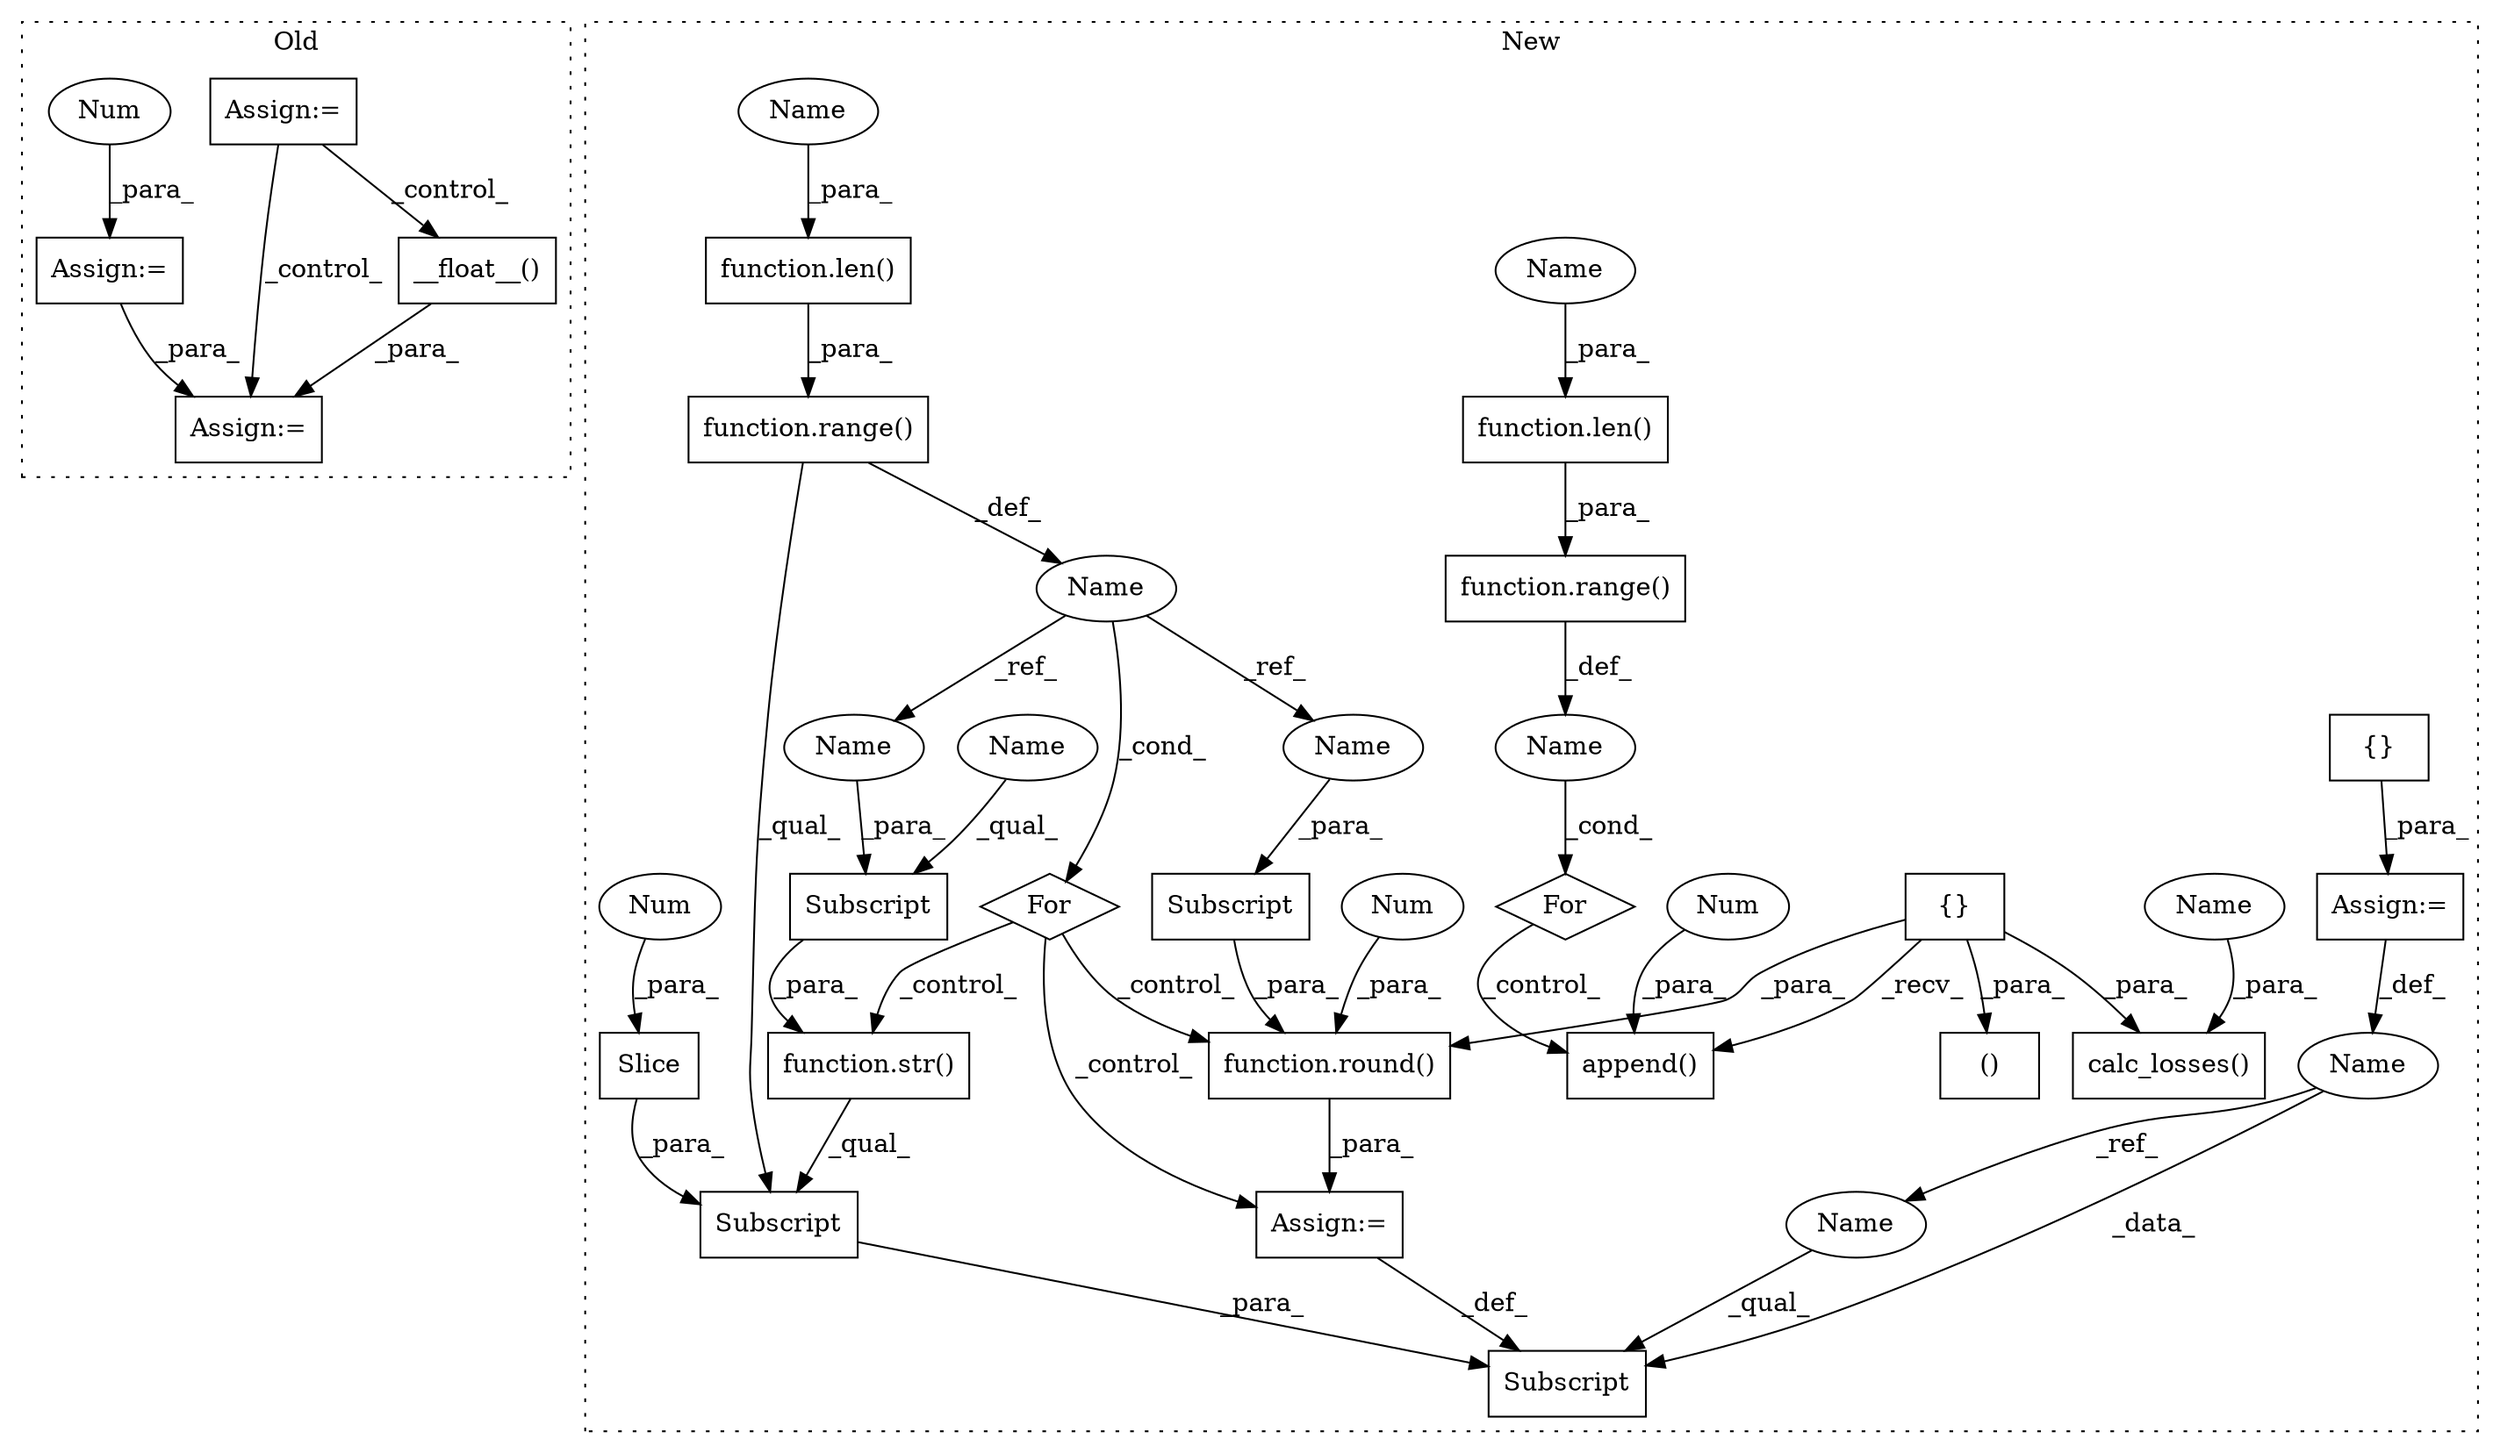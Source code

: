 digraph G {
subgraph cluster0 {
1 [label="__float__()" a="75" s="2991" l="16" shape="box"];
6 [label="Assign:=" a="68" s="2987" l="4" shape="box"];
27 [label="Assign:=" a="68" s="2182" l="3" shape="box"];
29 [label="Assign:=" a="68" s="2163" l="3" shape="box"];
30 [label="Num" a="76" s="2166" l="1" shape="ellipse"];
label = "Old";
style="dotted";
}
subgraph cluster1 {
2 [label="function.range()" a="75" s="3528,3543" l="6,1" shape="box"];
3 [label="function.round()" a="75" s="3595,3620" l="6,2" shape="box"];
4 [label="Name" a="87" s="3523" l="1" shape="ellipse"];
5 [label="function.str()" a="75" s="3572,3583" l="4,2" shape="box"];
7 [label="Num" a="76" s="3619" l="1" shape="ellipse"];
8 [label="function.len()" a="75" s="3534,3542" l="4,1" shape="box"];
9 [label="function.len()" a="75" s="2894,2902" l="4,1" shape="box"];
10 [label="function.range()" a="75" s="2888,2903" l="6,1" shape="box"];
11 [label="Subscript" a="63" s="3571,0" l="19,0" shape="box"];
12 [label="{}" a="59" s="2872,2872" l="2,1" shape="box"];
13 [label="()" a="54" s="3246" l="6" shape="box"];
14 [label="Subscript" a="63" s="3601,0" l="16,0" shape="box"];
15 [label="calc_losses()" a="75" s="3255,3424" l="15,1" shape="box"];
16 [label="Subscript" a="63" s="3566,0" l="25,0" shape="box"];
17 [label="{}" a="95" s="3500,3501" l="2,1" shape="box"];
18 [label="Subscript" a="63" s="3576,0" l="7,0" shape="box"];
19 [label="For" a="107" s="2879,2904" l="4,10" shape="diamond"];
20 [label="Slice" a="80" s="3586" l="3" shape="box"];
21 [label="For" a="107" s="3519,3544" l="4,22" shape="diamond"];
22 [label="Num" a="76" s="3587" l="2" shape="ellipse"];
23 [label="append()" a="75" s="2914,2936" l="21,1" shape="box"];
24 [label="Num" a="76" s="2935" l="1" shape="ellipse"];
25 [label="Name" a="87" s="2883" l="1" shape="ellipse"];
26 [label="Name" a="87" s="3493" l="4" shape="ellipse"];
28 [label="Assign:=" a="68" s="3497" l="3" shape="box"];
31 [label="Assign:=" a="68" s="3591" l="3" shape="box"];
32 [label="Name" a="87" s="3566" l="4" shape="ellipse"];
33 [label="Name" a="87" s="3615" l="1" shape="ellipse"];
34 [label="Name" a="87" s="3581" l="1" shape="ellipse"];
35 [label="Name" a="87" s="2898" l="4" shape="ellipse"];
36 [label="Name" a="87" s="3285" l="4" shape="ellipse"];
37 [label="Name" a="87" s="3538" l="4" shape="ellipse"];
38 [label="Name" a="87" s="3576" l="4" shape="ellipse"];
label = "New";
style="dotted";
}
1 -> 6 [label="_para_"];
2 -> 4 [label="_def_"];
2 -> 11 [label="_qual_"];
3 -> 31 [label="_para_"];
4 -> 33 [label="_ref_"];
4 -> 34 [label="_ref_"];
4 -> 21 [label="_cond_"];
5 -> 11 [label="_qual_"];
7 -> 3 [label="_para_"];
8 -> 2 [label="_para_"];
9 -> 10 [label="_para_"];
10 -> 25 [label="_def_"];
11 -> 16 [label="_para_"];
12 -> 15 [label="_para_"];
12 -> 23 [label="_recv_"];
12 -> 3 [label="_para_"];
12 -> 13 [label="_para_"];
14 -> 3 [label="_para_"];
17 -> 28 [label="_para_"];
18 -> 5 [label="_para_"];
19 -> 23 [label="_control_"];
20 -> 11 [label="_para_"];
21 -> 31 [label="_control_"];
21 -> 3 [label="_control_"];
21 -> 5 [label="_control_"];
22 -> 20 [label="_para_"];
24 -> 23 [label="_para_"];
25 -> 19 [label="_cond_"];
26 -> 16 [label="_data_"];
26 -> 32 [label="_ref_"];
27 -> 1 [label="_control_"];
27 -> 6 [label="_control_"];
28 -> 26 [label="_def_"];
29 -> 6 [label="_para_"];
30 -> 29 [label="_para_"];
31 -> 16 [label="_def_"];
32 -> 16 [label="_qual_"];
33 -> 14 [label="_para_"];
34 -> 18 [label="_para_"];
35 -> 9 [label="_para_"];
36 -> 15 [label="_para_"];
37 -> 8 [label="_para_"];
38 -> 18 [label="_qual_"];
}